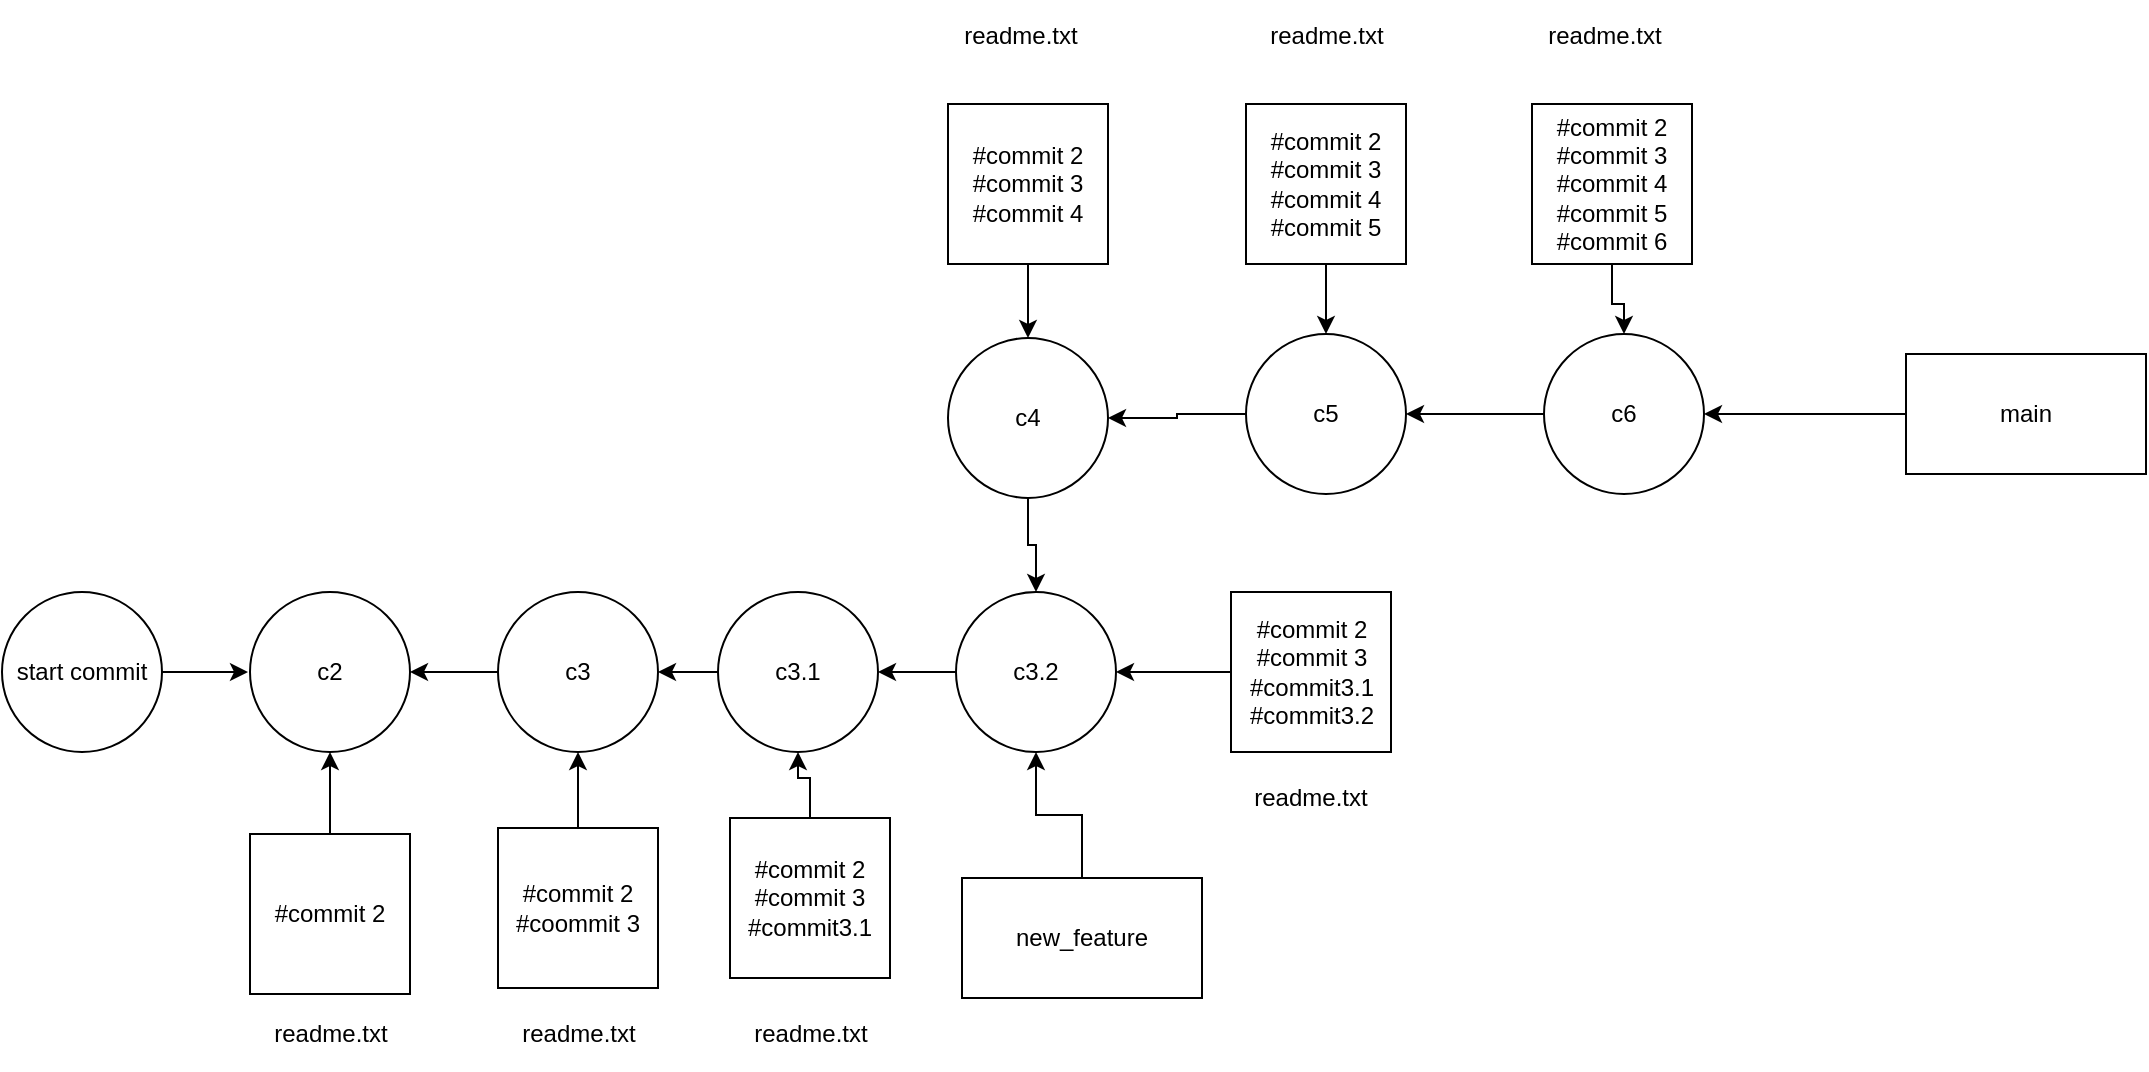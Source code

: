<mxfile version="22.1.8" type="github">
  <diagram name="Pagina-1" id="mv-N3AxptSxIYzzMgvx9">
    <mxGraphModel dx="1238" dy="1706" grid="0" gridSize="10" guides="1" tooltips="1" connect="1" arrows="1" fold="1" page="0" pageScale="1" pageWidth="827" pageHeight="1169" math="0" shadow="0">
      <root>
        <mxCell id="0" />
        <mxCell id="1" parent="0" />
        <mxCell id="9OXW_MbfZ8iR2HujkzEZ-3" value="" style="edgeStyle=orthogonalEdgeStyle;rounded=0;orthogonalLoop=1;jettySize=auto;html=1;" edge="1" parent="1" source="9OXW_MbfZ8iR2HujkzEZ-1">
          <mxGeometry relative="1" as="geometry">
            <mxPoint x="49" y="-381" as="targetPoint" />
          </mxGeometry>
        </mxCell>
        <mxCell id="9OXW_MbfZ8iR2HujkzEZ-1" value="start commit" style="ellipse;whiteSpace=wrap;html=1;aspect=fixed;" vertex="1" parent="1">
          <mxGeometry x="-74" y="-421" width="80" height="80" as="geometry" />
        </mxCell>
        <mxCell id="9OXW_MbfZ8iR2HujkzEZ-4" value="c2" style="ellipse;whiteSpace=wrap;html=1;aspect=fixed;" vertex="1" parent="1">
          <mxGeometry x="50" y="-421" width="80" height="80" as="geometry" />
        </mxCell>
        <mxCell id="9OXW_MbfZ8iR2HujkzEZ-6" value="" style="edgeStyle=orthogonalEdgeStyle;rounded=0;orthogonalLoop=1;jettySize=auto;html=1;" edge="1" parent="1" source="9OXW_MbfZ8iR2HujkzEZ-5" target="9OXW_MbfZ8iR2HujkzEZ-4">
          <mxGeometry relative="1" as="geometry" />
        </mxCell>
        <mxCell id="9OXW_MbfZ8iR2HujkzEZ-5" value="c3" style="ellipse;whiteSpace=wrap;html=1;aspect=fixed;" vertex="1" parent="1">
          <mxGeometry x="174" y="-421" width="80" height="80" as="geometry" />
        </mxCell>
        <mxCell id="9OXW_MbfZ8iR2HujkzEZ-8" value="" style="edgeStyle=orthogonalEdgeStyle;rounded=0;orthogonalLoop=1;jettySize=auto;html=1;" edge="1" parent="1" source="9OXW_MbfZ8iR2HujkzEZ-7" target="9OXW_MbfZ8iR2HujkzEZ-5">
          <mxGeometry relative="1" as="geometry" />
        </mxCell>
        <mxCell id="9OXW_MbfZ8iR2HujkzEZ-7" value="c3.1" style="ellipse;whiteSpace=wrap;html=1;aspect=fixed;" vertex="1" parent="1">
          <mxGeometry x="284" y="-421" width="80" height="80" as="geometry" />
        </mxCell>
        <mxCell id="9OXW_MbfZ8iR2HujkzEZ-10" value="" style="edgeStyle=orthogonalEdgeStyle;rounded=0;orthogonalLoop=1;jettySize=auto;html=1;" edge="1" parent="1" source="9OXW_MbfZ8iR2HujkzEZ-9" target="9OXW_MbfZ8iR2HujkzEZ-7">
          <mxGeometry relative="1" as="geometry" />
        </mxCell>
        <mxCell id="9OXW_MbfZ8iR2HujkzEZ-9" value="c3.2" style="ellipse;whiteSpace=wrap;html=1;aspect=fixed;" vertex="1" parent="1">
          <mxGeometry x="403" y="-421" width="80" height="80" as="geometry" />
        </mxCell>
        <mxCell id="9OXW_MbfZ8iR2HujkzEZ-21" value="" style="edgeStyle=orthogonalEdgeStyle;rounded=0;orthogonalLoop=1;jettySize=auto;html=1;" edge="1" parent="1" source="9OXW_MbfZ8iR2HujkzEZ-11" target="9OXW_MbfZ8iR2HujkzEZ-19">
          <mxGeometry relative="1" as="geometry" />
        </mxCell>
        <mxCell id="9OXW_MbfZ8iR2HujkzEZ-11" value="main" style="rounded=0;whiteSpace=wrap;html=1;" vertex="1" parent="1">
          <mxGeometry x="878" y="-540" width="120" height="60" as="geometry" />
        </mxCell>
        <mxCell id="9OXW_MbfZ8iR2HujkzEZ-14" value="" style="edgeStyle=orthogonalEdgeStyle;rounded=0;orthogonalLoop=1;jettySize=auto;html=1;" edge="1" parent="1" source="9OXW_MbfZ8iR2HujkzEZ-13" target="9OXW_MbfZ8iR2HujkzEZ-9">
          <mxGeometry relative="1" as="geometry" />
        </mxCell>
        <mxCell id="9OXW_MbfZ8iR2HujkzEZ-13" value="new_feature" style="rounded=0;whiteSpace=wrap;html=1;" vertex="1" parent="1">
          <mxGeometry x="406" y="-278" width="120" height="60" as="geometry" />
        </mxCell>
        <mxCell id="9OXW_MbfZ8iR2HujkzEZ-16" value="" style="edgeStyle=orthogonalEdgeStyle;rounded=0;orthogonalLoop=1;jettySize=auto;html=1;" edge="1" parent="1" source="9OXW_MbfZ8iR2HujkzEZ-15" target="9OXW_MbfZ8iR2HujkzEZ-9">
          <mxGeometry relative="1" as="geometry" />
        </mxCell>
        <mxCell id="9OXW_MbfZ8iR2HujkzEZ-15" value="c4" style="ellipse;whiteSpace=wrap;html=1;aspect=fixed;" vertex="1" parent="1">
          <mxGeometry x="399" y="-548" width="80" height="80" as="geometry" />
        </mxCell>
        <mxCell id="9OXW_MbfZ8iR2HujkzEZ-18" value="" style="edgeStyle=orthogonalEdgeStyle;rounded=0;orthogonalLoop=1;jettySize=auto;html=1;" edge="1" parent="1" source="9OXW_MbfZ8iR2HujkzEZ-17" target="9OXW_MbfZ8iR2HujkzEZ-15">
          <mxGeometry relative="1" as="geometry" />
        </mxCell>
        <mxCell id="9OXW_MbfZ8iR2HujkzEZ-17" value="c5" style="ellipse;whiteSpace=wrap;html=1;aspect=fixed;" vertex="1" parent="1">
          <mxGeometry x="548" y="-550" width="80" height="80" as="geometry" />
        </mxCell>
        <mxCell id="9OXW_MbfZ8iR2HujkzEZ-20" value="" style="edgeStyle=orthogonalEdgeStyle;rounded=0;orthogonalLoop=1;jettySize=auto;html=1;" edge="1" parent="1" source="9OXW_MbfZ8iR2HujkzEZ-19" target="9OXW_MbfZ8iR2HujkzEZ-17">
          <mxGeometry relative="1" as="geometry" />
        </mxCell>
        <mxCell id="9OXW_MbfZ8iR2HujkzEZ-19" value="c6" style="ellipse;whiteSpace=wrap;html=1;aspect=fixed;" vertex="1" parent="1">
          <mxGeometry x="697" y="-550" width="80" height="80" as="geometry" />
        </mxCell>
        <mxCell id="9OXW_MbfZ8iR2HujkzEZ-23" value="" style="edgeStyle=orthogonalEdgeStyle;rounded=0;orthogonalLoop=1;jettySize=auto;html=1;" edge="1" parent="1" source="9OXW_MbfZ8iR2HujkzEZ-22" target="9OXW_MbfZ8iR2HujkzEZ-4">
          <mxGeometry relative="1" as="geometry" />
        </mxCell>
        <mxCell id="9OXW_MbfZ8iR2HujkzEZ-22" value="#commit 2" style="whiteSpace=wrap;html=1;aspect=fixed;" vertex="1" parent="1">
          <mxGeometry x="50" y="-300" width="80" height="80" as="geometry" />
        </mxCell>
        <mxCell id="9OXW_MbfZ8iR2HujkzEZ-24" value="readme.txt" style="text;html=1;strokeColor=none;fillColor=none;align=center;verticalAlign=middle;whiteSpace=wrap;rounded=0;" vertex="1" parent="1">
          <mxGeometry x="57.5" y="-218" width="65" height="36" as="geometry" />
        </mxCell>
        <mxCell id="9OXW_MbfZ8iR2HujkzEZ-26" value="" style="edgeStyle=orthogonalEdgeStyle;rounded=0;orthogonalLoop=1;jettySize=auto;html=1;" edge="1" parent="1" source="9OXW_MbfZ8iR2HujkzEZ-25" target="9OXW_MbfZ8iR2HujkzEZ-5">
          <mxGeometry relative="1" as="geometry" />
        </mxCell>
        <mxCell id="9OXW_MbfZ8iR2HujkzEZ-25" value="#commit 2&lt;br&gt;#coommit 3" style="whiteSpace=wrap;html=1;aspect=fixed;" vertex="1" parent="1">
          <mxGeometry x="174" y="-303" width="80" height="80" as="geometry" />
        </mxCell>
        <mxCell id="9OXW_MbfZ8iR2HujkzEZ-27" value="readme.txt" style="text;html=1;strokeColor=none;fillColor=none;align=center;verticalAlign=middle;whiteSpace=wrap;rounded=0;" vertex="1" parent="1">
          <mxGeometry x="181.5" y="-218" width="65" height="36" as="geometry" />
        </mxCell>
        <mxCell id="9OXW_MbfZ8iR2HujkzEZ-29" value="" style="edgeStyle=orthogonalEdgeStyle;rounded=0;orthogonalLoop=1;jettySize=auto;html=1;" edge="1" parent="1" source="9OXW_MbfZ8iR2HujkzEZ-28" target="9OXW_MbfZ8iR2HujkzEZ-15">
          <mxGeometry relative="1" as="geometry" />
        </mxCell>
        <mxCell id="9OXW_MbfZ8iR2HujkzEZ-28" value="#commit 2&lt;br&gt;#commit 3&lt;br&gt;#commit 4" style="whiteSpace=wrap;html=1;aspect=fixed;" vertex="1" parent="1">
          <mxGeometry x="399" y="-665" width="80" height="80" as="geometry" />
        </mxCell>
        <mxCell id="9OXW_MbfZ8iR2HujkzEZ-30" value="readme.txt" style="text;html=1;strokeColor=none;fillColor=none;align=center;verticalAlign=middle;whiteSpace=wrap;rounded=0;" vertex="1" parent="1">
          <mxGeometry x="403" y="-717" width="65" height="36" as="geometry" />
        </mxCell>
        <mxCell id="9OXW_MbfZ8iR2HujkzEZ-32" value="" style="edgeStyle=orthogonalEdgeStyle;rounded=0;orthogonalLoop=1;jettySize=auto;html=1;" edge="1" parent="1" source="9OXW_MbfZ8iR2HujkzEZ-31" target="9OXW_MbfZ8iR2HujkzEZ-17">
          <mxGeometry relative="1" as="geometry" />
        </mxCell>
        <mxCell id="9OXW_MbfZ8iR2HujkzEZ-31" value="#commit 2&lt;br&gt;#commit 3&lt;br&gt;#commit 4&lt;br&gt;#commit 5" style="whiteSpace=wrap;html=1;aspect=fixed;" vertex="1" parent="1">
          <mxGeometry x="548" y="-665" width="80" height="80" as="geometry" />
        </mxCell>
        <mxCell id="9OXW_MbfZ8iR2HujkzEZ-33" value="readme.txt" style="text;html=1;strokeColor=none;fillColor=none;align=center;verticalAlign=middle;whiteSpace=wrap;rounded=0;" vertex="1" parent="1">
          <mxGeometry x="555.5" y="-717" width="65" height="36" as="geometry" />
        </mxCell>
        <mxCell id="9OXW_MbfZ8iR2HujkzEZ-35" value="readme.txt" style="text;html=1;strokeColor=none;fillColor=none;align=center;verticalAlign=middle;whiteSpace=wrap;rounded=0;" vertex="1" parent="1">
          <mxGeometry x="695" y="-717" width="65" height="36" as="geometry" />
        </mxCell>
        <mxCell id="9OXW_MbfZ8iR2HujkzEZ-37" value="" style="edgeStyle=orthogonalEdgeStyle;rounded=0;orthogonalLoop=1;jettySize=auto;html=1;" edge="1" parent="1" source="9OXW_MbfZ8iR2HujkzEZ-36" target="9OXW_MbfZ8iR2HujkzEZ-19">
          <mxGeometry relative="1" as="geometry" />
        </mxCell>
        <mxCell id="9OXW_MbfZ8iR2HujkzEZ-36" value="#commit 2&lt;br&gt;#commit 3&lt;br&gt;#commit 4&lt;br&gt;#commit 5&lt;br&gt;#commit 6" style="whiteSpace=wrap;html=1;aspect=fixed;" vertex="1" parent="1">
          <mxGeometry x="691" y="-665" width="80" height="80" as="geometry" />
        </mxCell>
        <mxCell id="9OXW_MbfZ8iR2HujkzEZ-39" value="" style="edgeStyle=orthogonalEdgeStyle;rounded=0;orthogonalLoop=1;jettySize=auto;html=1;" edge="1" parent="1" source="9OXW_MbfZ8iR2HujkzEZ-38" target="9OXW_MbfZ8iR2HujkzEZ-7">
          <mxGeometry relative="1" as="geometry" />
        </mxCell>
        <mxCell id="9OXW_MbfZ8iR2HujkzEZ-38" value="#commit 2&lt;br&gt;#commit 3&lt;br&gt;#commit3.1" style="whiteSpace=wrap;html=1;aspect=fixed;" vertex="1" parent="1">
          <mxGeometry x="290" y="-308" width="80" height="80" as="geometry" />
        </mxCell>
        <mxCell id="9OXW_MbfZ8iR2HujkzEZ-41" value="" style="edgeStyle=orthogonalEdgeStyle;rounded=0;orthogonalLoop=1;jettySize=auto;html=1;" edge="1" parent="1" source="9OXW_MbfZ8iR2HujkzEZ-40" target="9OXW_MbfZ8iR2HujkzEZ-9">
          <mxGeometry relative="1" as="geometry" />
        </mxCell>
        <mxCell id="9OXW_MbfZ8iR2HujkzEZ-40" value="#commit 2&lt;br&gt;#commit 3&lt;br&gt;#commit3.1&lt;br&gt;#commit3.2" style="whiteSpace=wrap;html=1;aspect=fixed;" vertex="1" parent="1">
          <mxGeometry x="540.5" y="-421" width="80" height="80" as="geometry" />
        </mxCell>
        <mxCell id="9OXW_MbfZ8iR2HujkzEZ-42" value="readme.txt" style="text;html=1;strokeColor=none;fillColor=none;align=center;verticalAlign=middle;whiteSpace=wrap;rounded=0;" vertex="1" parent="1">
          <mxGeometry x="297.5" y="-218" width="65" height="36" as="geometry" />
        </mxCell>
        <mxCell id="9OXW_MbfZ8iR2HujkzEZ-43" value="readme.txt" style="text;html=1;strokeColor=none;fillColor=none;align=center;verticalAlign=middle;whiteSpace=wrap;rounded=0;" vertex="1" parent="1">
          <mxGeometry x="548" y="-336" width="65" height="36" as="geometry" />
        </mxCell>
      </root>
    </mxGraphModel>
  </diagram>
</mxfile>

